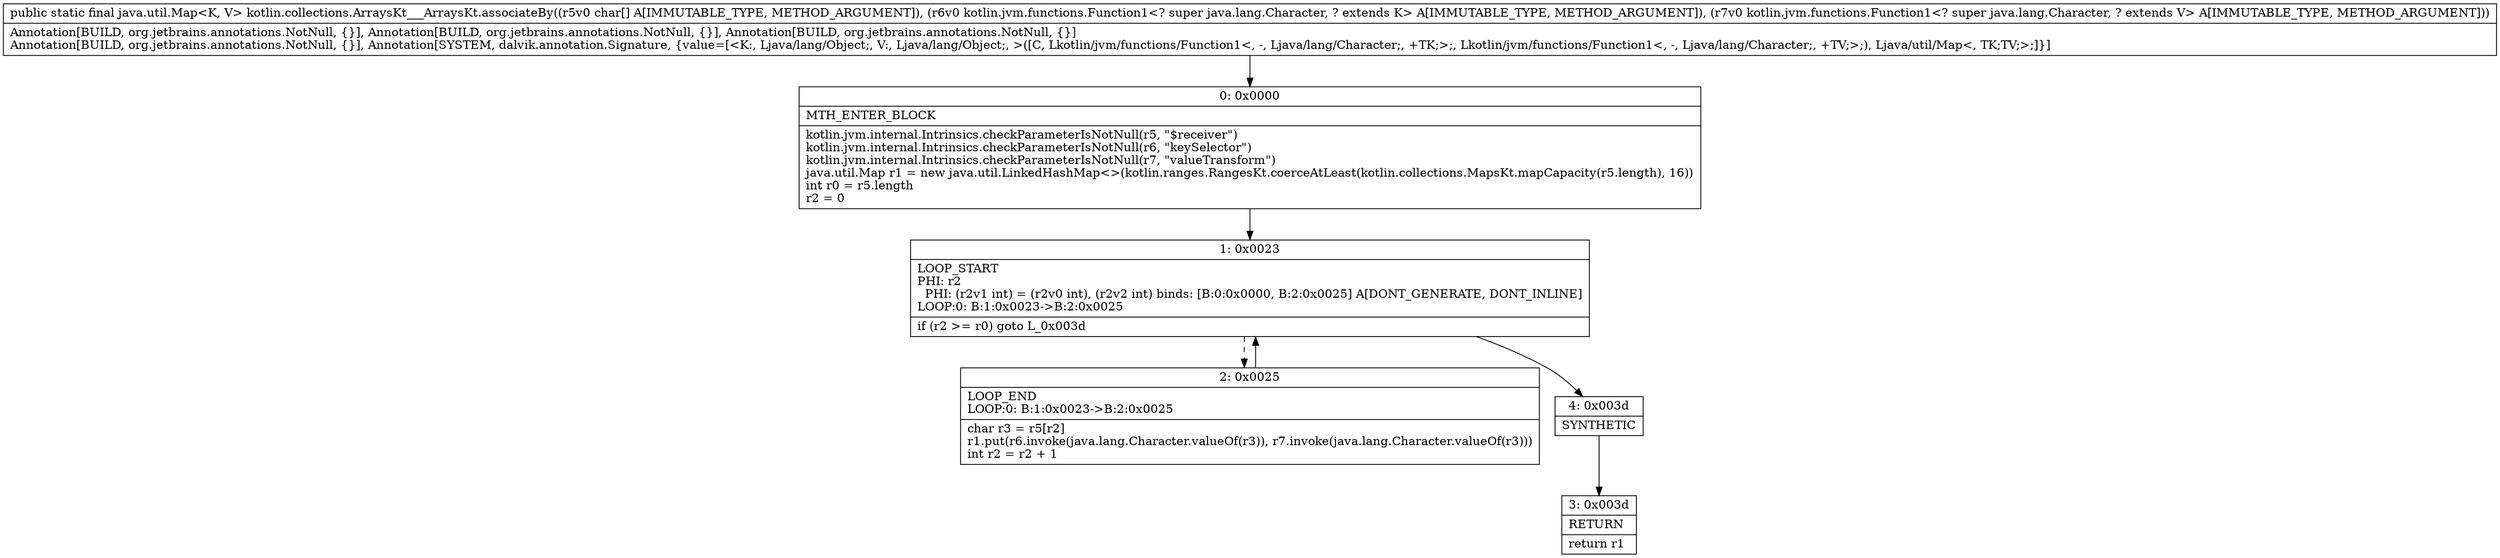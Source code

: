 digraph "CFG forkotlin.collections.ArraysKt___ArraysKt.associateBy([CLkotlin\/jvm\/functions\/Function1;Lkotlin\/jvm\/functions\/Function1;)Ljava\/util\/Map;" {
Node_0 [shape=record,label="{0\:\ 0x0000|MTH_ENTER_BLOCK\l|kotlin.jvm.internal.Intrinsics.checkParameterIsNotNull(r5, \"$receiver\")\lkotlin.jvm.internal.Intrinsics.checkParameterIsNotNull(r6, \"keySelector\")\lkotlin.jvm.internal.Intrinsics.checkParameterIsNotNull(r7, \"valueTransform\")\ljava.util.Map r1 = new java.util.LinkedHashMap\<\>(kotlin.ranges.RangesKt.coerceAtLeast(kotlin.collections.MapsKt.mapCapacity(r5.length), 16))\lint r0 = r5.length\lr2 = 0\l}"];
Node_1 [shape=record,label="{1\:\ 0x0023|LOOP_START\lPHI: r2 \l  PHI: (r2v1 int) = (r2v0 int), (r2v2 int) binds: [B:0:0x0000, B:2:0x0025] A[DONT_GENERATE, DONT_INLINE]\lLOOP:0: B:1:0x0023\-\>B:2:0x0025\l|if (r2 \>= r0) goto L_0x003d\l}"];
Node_2 [shape=record,label="{2\:\ 0x0025|LOOP_END\lLOOP:0: B:1:0x0023\-\>B:2:0x0025\l|char r3 = r5[r2]\lr1.put(r6.invoke(java.lang.Character.valueOf(r3)), r7.invoke(java.lang.Character.valueOf(r3)))\lint r2 = r2 + 1\l}"];
Node_3 [shape=record,label="{3\:\ 0x003d|RETURN\l|return r1\l}"];
Node_4 [shape=record,label="{4\:\ 0x003d|SYNTHETIC\l}"];
MethodNode[shape=record,label="{public static final java.util.Map\<K, V\> kotlin.collections.ArraysKt___ArraysKt.associateBy((r5v0 char[] A[IMMUTABLE_TYPE, METHOD_ARGUMENT]), (r6v0 kotlin.jvm.functions.Function1\<? super java.lang.Character, ? extends K\> A[IMMUTABLE_TYPE, METHOD_ARGUMENT]), (r7v0 kotlin.jvm.functions.Function1\<? super java.lang.Character, ? extends V\> A[IMMUTABLE_TYPE, METHOD_ARGUMENT]))  | Annotation[BUILD, org.jetbrains.annotations.NotNull, \{\}], Annotation[BUILD, org.jetbrains.annotations.NotNull, \{\}], Annotation[BUILD, org.jetbrains.annotations.NotNull, \{\}]\lAnnotation[BUILD, org.jetbrains.annotations.NotNull, \{\}], Annotation[SYSTEM, dalvik.annotation.Signature, \{value=[\<K:, Ljava\/lang\/Object;, V:, Ljava\/lang\/Object;, \>([C, Lkotlin\/jvm\/functions\/Function1\<, \-, Ljava\/lang\/Character;, +TK;\>;, Lkotlin\/jvm\/functions\/Function1\<, \-, Ljava\/lang\/Character;, +TV;\>;), Ljava\/util\/Map\<, TK;TV;\>;]\}]\l}"];
MethodNode -> Node_0;
Node_0 -> Node_1;
Node_1 -> Node_2[style=dashed];
Node_1 -> Node_4;
Node_2 -> Node_1;
Node_4 -> Node_3;
}

